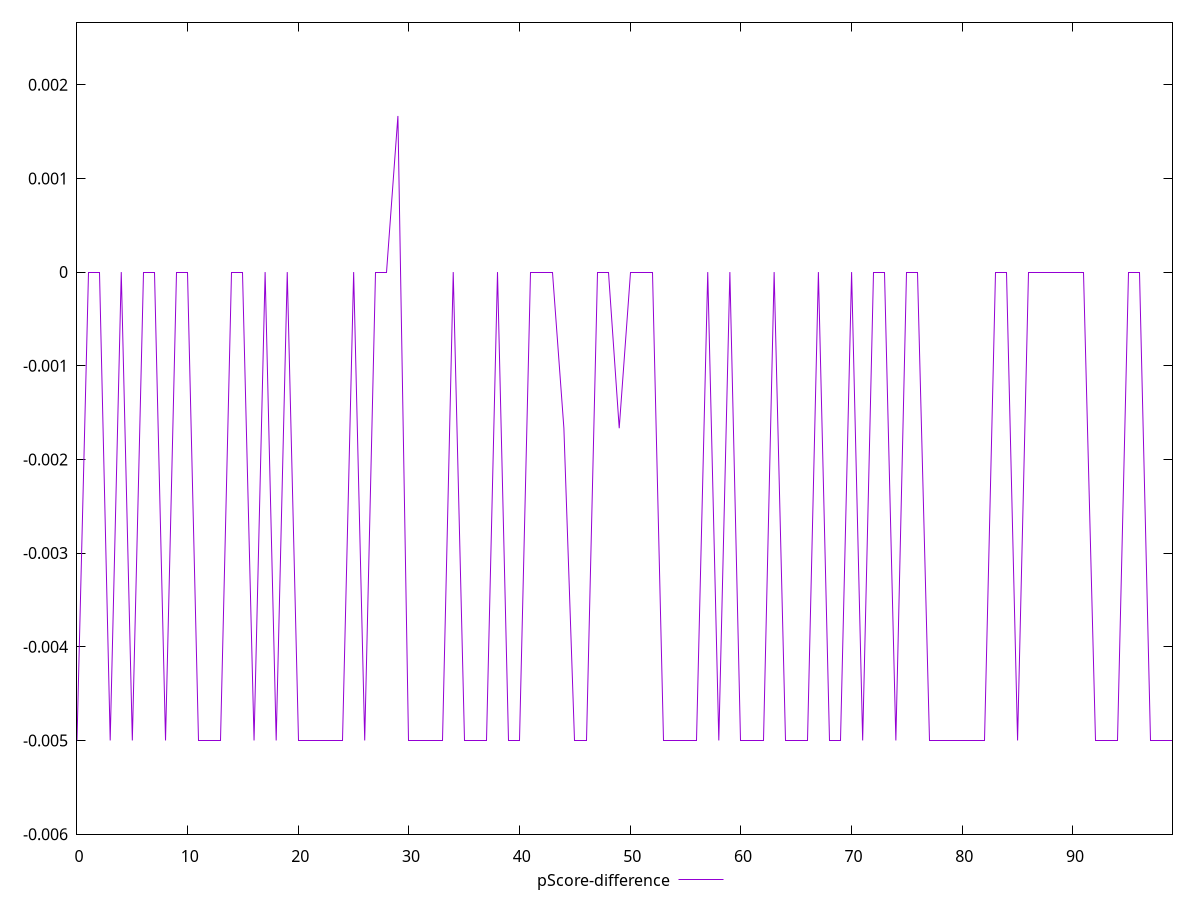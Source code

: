 reset

$pScoreDifference <<EOF
0 -0.0050000000000000044
1 0
2 0
3 -0.0050000000000000044
4 0
5 -0.0050000000000000044
6 0
7 0
8 -0.0050000000000000044
9 0
10 0
11 -0.0050000000000000044
12 -0.0050000000000000044
13 -0.0050000000000000044
14 0
15 0
16 -0.0050000000000000044
17 0
18 -0.0050000000000000044
19 0
20 -0.0050000000000000044
21 -0.0050000000000000044
22 -0.0050000000000000044
23 -0.0050000000000000044
24 -0.0050000000000000044
25 0
26 -0.0050000000000000044
27 0
28 0
29 0.0016666666666665941
30 -0.0050000000000000044
31 -0.0050000000000000044
32 -0.0050000000000000044
33 -0.0050000000000000044
34 0
35 -0.0050000000000000044
36 -0.0050000000000000044
37 -0.0050000000000000044
38 0
39 -0.0050000000000000044
40 -0.0050000000000000044
41 0
42 0
43 0
44 -0.0016666666666665941
45 -0.0050000000000000044
46 -0.0050000000000000044
47 0
48 0
49 -0.0016666666666667052
50 0
51 0
52 0
53 -0.0050000000000000044
54 -0.0050000000000000044
55 -0.0050000000000000044
56 -0.0050000000000000044
57 0
58 -0.0050000000000000044
59 0
60 -0.0050000000000000044
61 -0.0050000000000000044
62 -0.0050000000000000044
63 0
64 -0.0050000000000000044
65 -0.0050000000000000044
66 -0.0050000000000000044
67 0
68 -0.0050000000000000044
69 -0.0050000000000000044
70 0
71 -0.0050000000000000044
72 0
73 0
74 -0.0050000000000000044
75 0
76 0
77 -0.0050000000000000044
78 -0.0050000000000000044
79 -0.0050000000000000044
80 -0.0050000000000000044
81 -0.0050000000000000044
82 -0.0050000000000000044
83 0
84 0
85 -0.0050000000000000044
86 0
87 0
88 0
89 0
90 0
91 0
92 -0.0050000000000000044
93 -0.0050000000000000044
94 -0.0050000000000000044
95 0
96 0
97 -0.0050000000000000044
98 -0.0050000000000000044
99 -0.0050000000000000044
EOF

set key outside below
set xrange [0:99]
set yrange [-0.0060000000000000045:0.002666666666666594]
set trange [-0.0060000000000000045:0.002666666666666594]
set terminal svg size 640, 500 enhanced background rgb 'white'
set output "report_00014_2021-02-09T15:56:05.503Z/unminified-javascript/samples/pages+cached+noadtech/pScore-difference/values.svg"

plot $pScoreDifference title "pScore-difference" with line

reset
